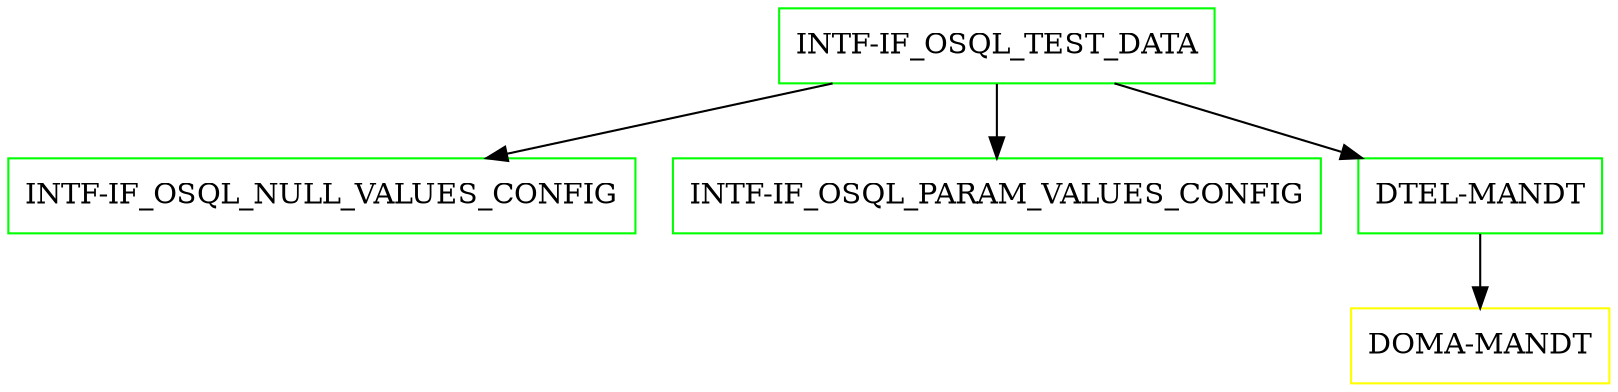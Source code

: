 digraph G {
  "INTF-IF_OSQL_TEST_DATA" [shape=box,color=green];
  "INTF-IF_OSQL_NULL_VALUES_CONFIG" [shape=box,color=green,URL="./INTF_IF_OSQL_NULL_VALUES_CONFIG.html"];
  "INTF-IF_OSQL_PARAM_VALUES_CONFIG" [shape=box,color=green,URL="./INTF_IF_OSQL_PARAM_VALUES_CONFIG.html"];
  "DTEL-MANDT" [shape=box,color=green,URL="./DTEL_MANDT.html"];
  "DOMA-MANDT" [shape=box,color=yellow,URL="./DOMA_MANDT.html"];
  "INTF-IF_OSQL_TEST_DATA" -> "DTEL-MANDT";
  "INTF-IF_OSQL_TEST_DATA" -> "INTF-IF_OSQL_PARAM_VALUES_CONFIG";
  "INTF-IF_OSQL_TEST_DATA" -> "INTF-IF_OSQL_NULL_VALUES_CONFIG";
  "DTEL-MANDT" -> "DOMA-MANDT";
}
